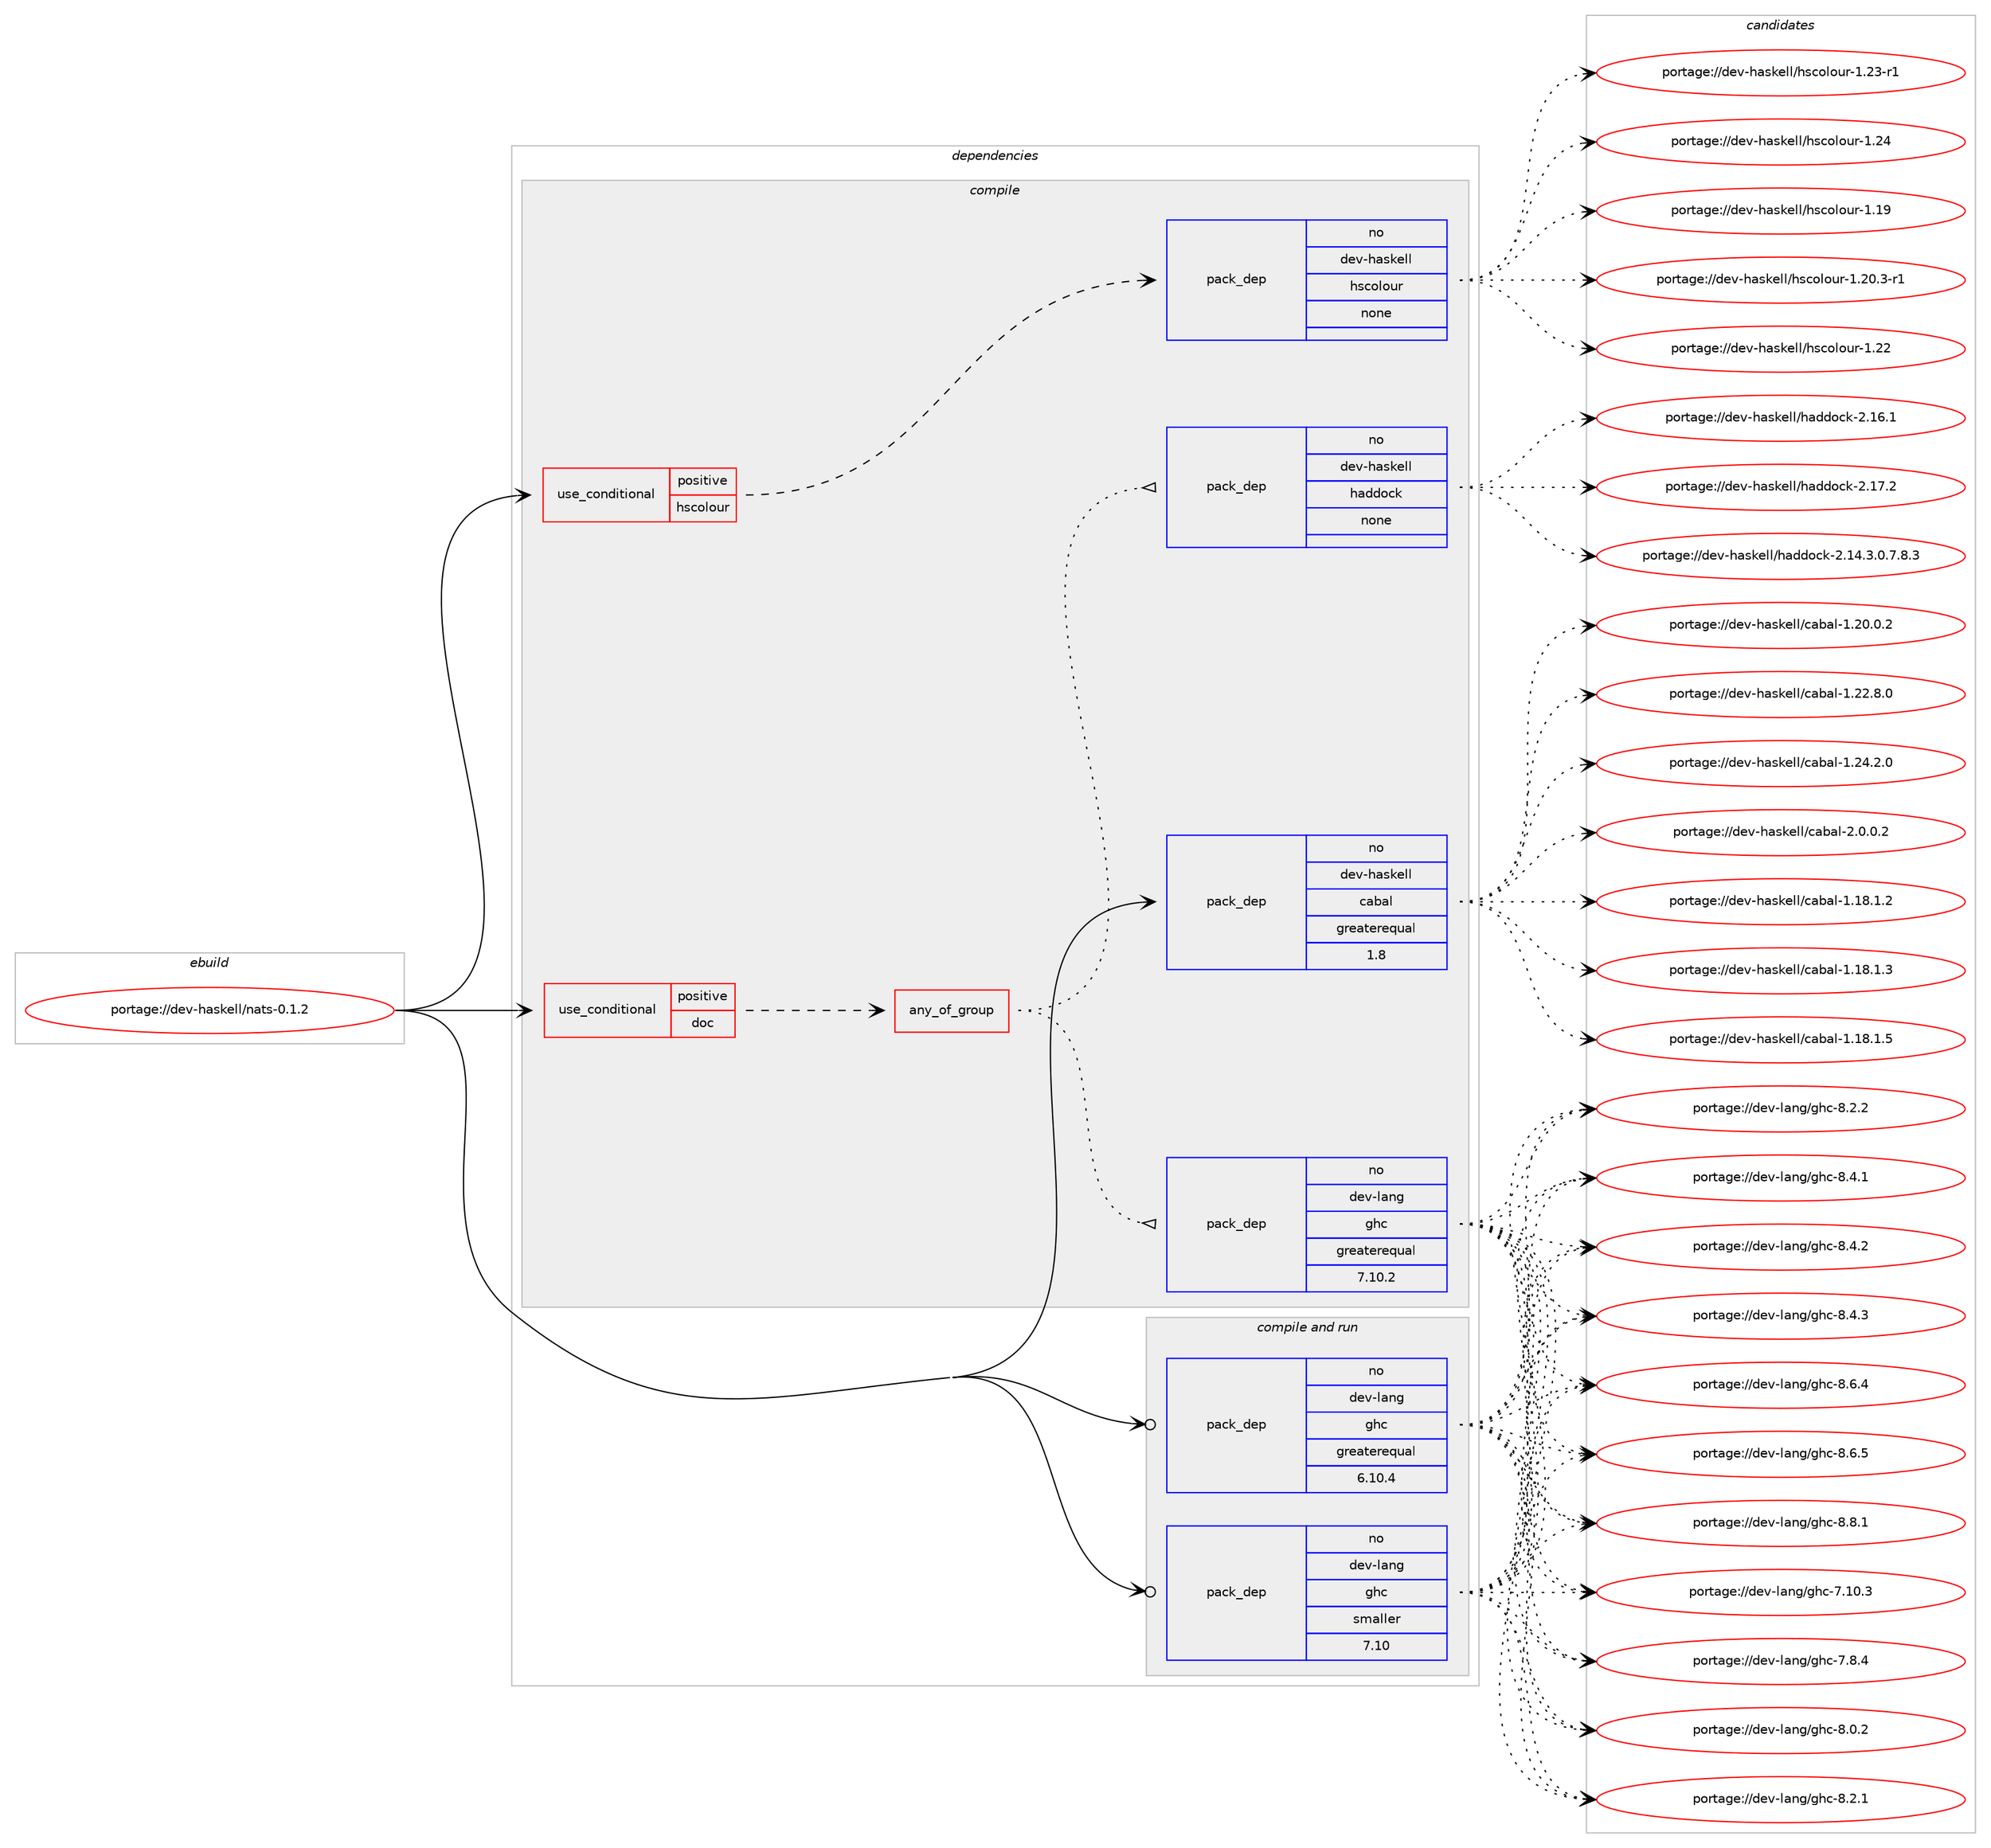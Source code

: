 digraph prolog {

# *************
# Graph options
# *************

newrank=true;
concentrate=true;
compound=true;
graph [rankdir=LR,fontname=Helvetica,fontsize=10,ranksep=1.5];#, ranksep=2.5, nodesep=0.2];
edge  [arrowhead=vee];
node  [fontname=Helvetica,fontsize=10];

# **********
# The ebuild
# **********

subgraph cluster_leftcol {
color=gray;
rank=same;
label=<<i>ebuild</i>>;
id [label="portage://dev-haskell/nats-0.1.2", color=red, width=4, href="../dev-haskell/nats-0.1.2.svg"];
}

# ****************
# The dependencies
# ****************

subgraph cluster_midcol {
color=gray;
label=<<i>dependencies</i>>;
subgraph cluster_compile {
fillcolor="#eeeeee";
style=filled;
label=<<i>compile</i>>;
subgraph cond16332 {
dependency75301 [label=<<TABLE BORDER="0" CELLBORDER="1" CELLSPACING="0" CELLPADDING="4"><TR><TD ROWSPAN="3" CELLPADDING="10">use_conditional</TD></TR><TR><TD>positive</TD></TR><TR><TD>doc</TD></TR></TABLE>>, shape=none, color=red];
subgraph any2074 {
dependency75302 [label=<<TABLE BORDER="0" CELLBORDER="1" CELLSPACING="0" CELLPADDING="4"><TR><TD CELLPADDING="10">any_of_group</TD></TR></TABLE>>, shape=none, color=red];subgraph pack56838 {
dependency75303 [label=<<TABLE BORDER="0" CELLBORDER="1" CELLSPACING="0" CELLPADDING="4" WIDTH="220"><TR><TD ROWSPAN="6" CELLPADDING="30">pack_dep</TD></TR><TR><TD WIDTH="110">no</TD></TR><TR><TD>dev-haskell</TD></TR><TR><TD>haddock</TD></TR><TR><TD>none</TD></TR><TR><TD></TD></TR></TABLE>>, shape=none, color=blue];
}
dependency75302:e -> dependency75303:w [weight=20,style="dotted",arrowhead="oinv"];
subgraph pack56839 {
dependency75304 [label=<<TABLE BORDER="0" CELLBORDER="1" CELLSPACING="0" CELLPADDING="4" WIDTH="220"><TR><TD ROWSPAN="6" CELLPADDING="30">pack_dep</TD></TR><TR><TD WIDTH="110">no</TD></TR><TR><TD>dev-lang</TD></TR><TR><TD>ghc</TD></TR><TR><TD>greaterequal</TD></TR><TR><TD>7.10.2</TD></TR></TABLE>>, shape=none, color=blue];
}
dependency75302:e -> dependency75304:w [weight=20,style="dotted",arrowhead="oinv"];
}
dependency75301:e -> dependency75302:w [weight=20,style="dashed",arrowhead="vee"];
}
id:e -> dependency75301:w [weight=20,style="solid",arrowhead="vee"];
subgraph cond16333 {
dependency75305 [label=<<TABLE BORDER="0" CELLBORDER="1" CELLSPACING="0" CELLPADDING="4"><TR><TD ROWSPAN="3" CELLPADDING="10">use_conditional</TD></TR><TR><TD>positive</TD></TR><TR><TD>hscolour</TD></TR></TABLE>>, shape=none, color=red];
subgraph pack56840 {
dependency75306 [label=<<TABLE BORDER="0" CELLBORDER="1" CELLSPACING="0" CELLPADDING="4" WIDTH="220"><TR><TD ROWSPAN="6" CELLPADDING="30">pack_dep</TD></TR><TR><TD WIDTH="110">no</TD></TR><TR><TD>dev-haskell</TD></TR><TR><TD>hscolour</TD></TR><TR><TD>none</TD></TR><TR><TD></TD></TR></TABLE>>, shape=none, color=blue];
}
dependency75305:e -> dependency75306:w [weight=20,style="dashed",arrowhead="vee"];
}
id:e -> dependency75305:w [weight=20,style="solid",arrowhead="vee"];
subgraph pack56841 {
dependency75307 [label=<<TABLE BORDER="0" CELLBORDER="1" CELLSPACING="0" CELLPADDING="4" WIDTH="220"><TR><TD ROWSPAN="6" CELLPADDING="30">pack_dep</TD></TR><TR><TD WIDTH="110">no</TD></TR><TR><TD>dev-haskell</TD></TR><TR><TD>cabal</TD></TR><TR><TD>greaterequal</TD></TR><TR><TD>1.8</TD></TR></TABLE>>, shape=none, color=blue];
}
id:e -> dependency75307:w [weight=20,style="solid",arrowhead="vee"];
}
subgraph cluster_compileandrun {
fillcolor="#eeeeee";
style=filled;
label=<<i>compile and run</i>>;
subgraph pack56842 {
dependency75308 [label=<<TABLE BORDER="0" CELLBORDER="1" CELLSPACING="0" CELLPADDING="4" WIDTH="220"><TR><TD ROWSPAN="6" CELLPADDING="30">pack_dep</TD></TR><TR><TD WIDTH="110">no</TD></TR><TR><TD>dev-lang</TD></TR><TR><TD>ghc</TD></TR><TR><TD>greaterequal</TD></TR><TR><TD>6.10.4</TD></TR></TABLE>>, shape=none, color=blue];
}
id:e -> dependency75308:w [weight=20,style="solid",arrowhead="odotvee"];
subgraph pack56843 {
dependency75309 [label=<<TABLE BORDER="0" CELLBORDER="1" CELLSPACING="0" CELLPADDING="4" WIDTH="220"><TR><TD ROWSPAN="6" CELLPADDING="30">pack_dep</TD></TR><TR><TD WIDTH="110">no</TD></TR><TR><TD>dev-lang</TD></TR><TR><TD>ghc</TD></TR><TR><TD>smaller</TD></TR><TR><TD>7.10</TD></TR></TABLE>>, shape=none, color=blue];
}
id:e -> dependency75309:w [weight=20,style="solid",arrowhead="odotvee"];
}
subgraph cluster_run {
fillcolor="#eeeeee";
style=filled;
label=<<i>run</i>>;
}
}

# **************
# The candidates
# **************

subgraph cluster_choices {
rank=same;
color=gray;
label=<<i>candidates</i>>;

subgraph choice56838 {
color=black;
nodesep=1;
choiceportage1001011184510497115107101108108471049710010011199107455046495246514648465546564651 [label="portage://dev-haskell/haddock-2.14.3.0.7.8.3", color=red, width=4,href="../dev-haskell/haddock-2.14.3.0.7.8.3.svg"];
choiceportage100101118451049711510710110810847104971001001119910745504649544649 [label="portage://dev-haskell/haddock-2.16.1", color=red, width=4,href="../dev-haskell/haddock-2.16.1.svg"];
choiceportage100101118451049711510710110810847104971001001119910745504649554650 [label="portage://dev-haskell/haddock-2.17.2", color=red, width=4,href="../dev-haskell/haddock-2.17.2.svg"];
dependency75303:e -> choiceportage1001011184510497115107101108108471049710010011199107455046495246514648465546564651:w [style=dotted,weight="100"];
dependency75303:e -> choiceportage100101118451049711510710110810847104971001001119910745504649544649:w [style=dotted,weight="100"];
dependency75303:e -> choiceportage100101118451049711510710110810847104971001001119910745504649554650:w [style=dotted,weight="100"];
}
subgraph choice56839 {
color=black;
nodesep=1;
choiceportage1001011184510897110103471031049945554649484651 [label="portage://dev-lang/ghc-7.10.3", color=red, width=4,href="../dev-lang/ghc-7.10.3.svg"];
choiceportage10010111845108971101034710310499455546564652 [label="portage://dev-lang/ghc-7.8.4", color=red, width=4,href="../dev-lang/ghc-7.8.4.svg"];
choiceportage10010111845108971101034710310499455646484650 [label="portage://dev-lang/ghc-8.0.2", color=red, width=4,href="../dev-lang/ghc-8.0.2.svg"];
choiceportage10010111845108971101034710310499455646504649 [label="portage://dev-lang/ghc-8.2.1", color=red, width=4,href="../dev-lang/ghc-8.2.1.svg"];
choiceportage10010111845108971101034710310499455646504650 [label="portage://dev-lang/ghc-8.2.2", color=red, width=4,href="../dev-lang/ghc-8.2.2.svg"];
choiceportage10010111845108971101034710310499455646524649 [label="portage://dev-lang/ghc-8.4.1", color=red, width=4,href="../dev-lang/ghc-8.4.1.svg"];
choiceportage10010111845108971101034710310499455646524650 [label="portage://dev-lang/ghc-8.4.2", color=red, width=4,href="../dev-lang/ghc-8.4.2.svg"];
choiceportage10010111845108971101034710310499455646524651 [label="portage://dev-lang/ghc-8.4.3", color=red, width=4,href="../dev-lang/ghc-8.4.3.svg"];
choiceportage10010111845108971101034710310499455646544652 [label="portage://dev-lang/ghc-8.6.4", color=red, width=4,href="../dev-lang/ghc-8.6.4.svg"];
choiceportage10010111845108971101034710310499455646544653 [label="portage://dev-lang/ghc-8.6.5", color=red, width=4,href="../dev-lang/ghc-8.6.5.svg"];
choiceportage10010111845108971101034710310499455646564649 [label="portage://dev-lang/ghc-8.8.1", color=red, width=4,href="../dev-lang/ghc-8.8.1.svg"];
dependency75304:e -> choiceportage1001011184510897110103471031049945554649484651:w [style=dotted,weight="100"];
dependency75304:e -> choiceportage10010111845108971101034710310499455546564652:w [style=dotted,weight="100"];
dependency75304:e -> choiceportage10010111845108971101034710310499455646484650:w [style=dotted,weight="100"];
dependency75304:e -> choiceportage10010111845108971101034710310499455646504649:w [style=dotted,weight="100"];
dependency75304:e -> choiceportage10010111845108971101034710310499455646504650:w [style=dotted,weight="100"];
dependency75304:e -> choiceportage10010111845108971101034710310499455646524649:w [style=dotted,weight="100"];
dependency75304:e -> choiceportage10010111845108971101034710310499455646524650:w [style=dotted,weight="100"];
dependency75304:e -> choiceportage10010111845108971101034710310499455646524651:w [style=dotted,weight="100"];
dependency75304:e -> choiceportage10010111845108971101034710310499455646544652:w [style=dotted,weight="100"];
dependency75304:e -> choiceportage10010111845108971101034710310499455646544653:w [style=dotted,weight="100"];
dependency75304:e -> choiceportage10010111845108971101034710310499455646564649:w [style=dotted,weight="100"];
}
subgraph choice56840 {
color=black;
nodesep=1;
choiceportage100101118451049711510710110810847104115991111081111171144549464957 [label="portage://dev-haskell/hscolour-1.19", color=red, width=4,href="../dev-haskell/hscolour-1.19.svg"];
choiceportage10010111845104971151071011081084710411599111108111117114454946504846514511449 [label="portage://dev-haskell/hscolour-1.20.3-r1", color=red, width=4,href="../dev-haskell/hscolour-1.20.3-r1.svg"];
choiceportage100101118451049711510710110810847104115991111081111171144549465050 [label="portage://dev-haskell/hscolour-1.22", color=red, width=4,href="../dev-haskell/hscolour-1.22.svg"];
choiceportage1001011184510497115107101108108471041159911110811111711445494650514511449 [label="portage://dev-haskell/hscolour-1.23-r1", color=red, width=4,href="../dev-haskell/hscolour-1.23-r1.svg"];
choiceportage100101118451049711510710110810847104115991111081111171144549465052 [label="portage://dev-haskell/hscolour-1.24", color=red, width=4,href="../dev-haskell/hscolour-1.24.svg"];
dependency75306:e -> choiceportage100101118451049711510710110810847104115991111081111171144549464957:w [style=dotted,weight="100"];
dependency75306:e -> choiceportage10010111845104971151071011081084710411599111108111117114454946504846514511449:w [style=dotted,weight="100"];
dependency75306:e -> choiceportage100101118451049711510710110810847104115991111081111171144549465050:w [style=dotted,weight="100"];
dependency75306:e -> choiceportage1001011184510497115107101108108471041159911110811111711445494650514511449:w [style=dotted,weight="100"];
dependency75306:e -> choiceportage100101118451049711510710110810847104115991111081111171144549465052:w [style=dotted,weight="100"];
}
subgraph choice56841 {
color=black;
nodesep=1;
choiceportage10010111845104971151071011081084799979897108454946495646494650 [label="portage://dev-haskell/cabal-1.18.1.2", color=red, width=4,href="../dev-haskell/cabal-1.18.1.2.svg"];
choiceportage10010111845104971151071011081084799979897108454946495646494651 [label="portage://dev-haskell/cabal-1.18.1.3", color=red, width=4,href="../dev-haskell/cabal-1.18.1.3.svg"];
choiceportage10010111845104971151071011081084799979897108454946495646494653 [label="portage://dev-haskell/cabal-1.18.1.5", color=red, width=4,href="../dev-haskell/cabal-1.18.1.5.svg"];
choiceportage10010111845104971151071011081084799979897108454946504846484650 [label="portage://dev-haskell/cabal-1.20.0.2", color=red, width=4,href="../dev-haskell/cabal-1.20.0.2.svg"];
choiceportage10010111845104971151071011081084799979897108454946505046564648 [label="portage://dev-haskell/cabal-1.22.8.0", color=red, width=4,href="../dev-haskell/cabal-1.22.8.0.svg"];
choiceportage10010111845104971151071011081084799979897108454946505246504648 [label="portage://dev-haskell/cabal-1.24.2.0", color=red, width=4,href="../dev-haskell/cabal-1.24.2.0.svg"];
choiceportage100101118451049711510710110810847999798971084550464846484650 [label="portage://dev-haskell/cabal-2.0.0.2", color=red, width=4,href="../dev-haskell/cabal-2.0.0.2.svg"];
dependency75307:e -> choiceportage10010111845104971151071011081084799979897108454946495646494650:w [style=dotted,weight="100"];
dependency75307:e -> choiceportage10010111845104971151071011081084799979897108454946495646494651:w [style=dotted,weight="100"];
dependency75307:e -> choiceportage10010111845104971151071011081084799979897108454946495646494653:w [style=dotted,weight="100"];
dependency75307:e -> choiceportage10010111845104971151071011081084799979897108454946504846484650:w [style=dotted,weight="100"];
dependency75307:e -> choiceportage10010111845104971151071011081084799979897108454946505046564648:w [style=dotted,weight="100"];
dependency75307:e -> choiceportage10010111845104971151071011081084799979897108454946505246504648:w [style=dotted,weight="100"];
dependency75307:e -> choiceportage100101118451049711510710110810847999798971084550464846484650:w [style=dotted,weight="100"];
}
subgraph choice56842 {
color=black;
nodesep=1;
choiceportage1001011184510897110103471031049945554649484651 [label="portage://dev-lang/ghc-7.10.3", color=red, width=4,href="../dev-lang/ghc-7.10.3.svg"];
choiceportage10010111845108971101034710310499455546564652 [label="portage://dev-lang/ghc-7.8.4", color=red, width=4,href="../dev-lang/ghc-7.8.4.svg"];
choiceportage10010111845108971101034710310499455646484650 [label="portage://dev-lang/ghc-8.0.2", color=red, width=4,href="../dev-lang/ghc-8.0.2.svg"];
choiceportage10010111845108971101034710310499455646504649 [label="portage://dev-lang/ghc-8.2.1", color=red, width=4,href="../dev-lang/ghc-8.2.1.svg"];
choiceportage10010111845108971101034710310499455646504650 [label="portage://dev-lang/ghc-8.2.2", color=red, width=4,href="../dev-lang/ghc-8.2.2.svg"];
choiceportage10010111845108971101034710310499455646524649 [label="portage://dev-lang/ghc-8.4.1", color=red, width=4,href="../dev-lang/ghc-8.4.1.svg"];
choiceportage10010111845108971101034710310499455646524650 [label="portage://dev-lang/ghc-8.4.2", color=red, width=4,href="../dev-lang/ghc-8.4.2.svg"];
choiceportage10010111845108971101034710310499455646524651 [label="portage://dev-lang/ghc-8.4.3", color=red, width=4,href="../dev-lang/ghc-8.4.3.svg"];
choiceportage10010111845108971101034710310499455646544652 [label="portage://dev-lang/ghc-8.6.4", color=red, width=4,href="../dev-lang/ghc-8.6.4.svg"];
choiceportage10010111845108971101034710310499455646544653 [label="portage://dev-lang/ghc-8.6.5", color=red, width=4,href="../dev-lang/ghc-8.6.5.svg"];
choiceportage10010111845108971101034710310499455646564649 [label="portage://dev-lang/ghc-8.8.1", color=red, width=4,href="../dev-lang/ghc-8.8.1.svg"];
dependency75308:e -> choiceportage1001011184510897110103471031049945554649484651:w [style=dotted,weight="100"];
dependency75308:e -> choiceportage10010111845108971101034710310499455546564652:w [style=dotted,weight="100"];
dependency75308:e -> choiceportage10010111845108971101034710310499455646484650:w [style=dotted,weight="100"];
dependency75308:e -> choiceportage10010111845108971101034710310499455646504649:w [style=dotted,weight="100"];
dependency75308:e -> choiceportage10010111845108971101034710310499455646504650:w [style=dotted,weight="100"];
dependency75308:e -> choiceportage10010111845108971101034710310499455646524649:w [style=dotted,weight="100"];
dependency75308:e -> choiceportage10010111845108971101034710310499455646524650:w [style=dotted,weight="100"];
dependency75308:e -> choiceportage10010111845108971101034710310499455646524651:w [style=dotted,weight="100"];
dependency75308:e -> choiceportage10010111845108971101034710310499455646544652:w [style=dotted,weight="100"];
dependency75308:e -> choiceportage10010111845108971101034710310499455646544653:w [style=dotted,weight="100"];
dependency75308:e -> choiceportage10010111845108971101034710310499455646564649:w [style=dotted,weight="100"];
}
subgraph choice56843 {
color=black;
nodesep=1;
choiceportage1001011184510897110103471031049945554649484651 [label="portage://dev-lang/ghc-7.10.3", color=red, width=4,href="../dev-lang/ghc-7.10.3.svg"];
choiceportage10010111845108971101034710310499455546564652 [label="portage://dev-lang/ghc-7.8.4", color=red, width=4,href="../dev-lang/ghc-7.8.4.svg"];
choiceportage10010111845108971101034710310499455646484650 [label="portage://dev-lang/ghc-8.0.2", color=red, width=4,href="../dev-lang/ghc-8.0.2.svg"];
choiceportage10010111845108971101034710310499455646504649 [label="portage://dev-lang/ghc-8.2.1", color=red, width=4,href="../dev-lang/ghc-8.2.1.svg"];
choiceportage10010111845108971101034710310499455646504650 [label="portage://dev-lang/ghc-8.2.2", color=red, width=4,href="../dev-lang/ghc-8.2.2.svg"];
choiceportage10010111845108971101034710310499455646524649 [label="portage://dev-lang/ghc-8.4.1", color=red, width=4,href="../dev-lang/ghc-8.4.1.svg"];
choiceportage10010111845108971101034710310499455646524650 [label="portage://dev-lang/ghc-8.4.2", color=red, width=4,href="../dev-lang/ghc-8.4.2.svg"];
choiceportage10010111845108971101034710310499455646524651 [label="portage://dev-lang/ghc-8.4.3", color=red, width=4,href="../dev-lang/ghc-8.4.3.svg"];
choiceportage10010111845108971101034710310499455646544652 [label="portage://dev-lang/ghc-8.6.4", color=red, width=4,href="../dev-lang/ghc-8.6.4.svg"];
choiceportage10010111845108971101034710310499455646544653 [label="portage://dev-lang/ghc-8.6.5", color=red, width=4,href="../dev-lang/ghc-8.6.5.svg"];
choiceportage10010111845108971101034710310499455646564649 [label="portage://dev-lang/ghc-8.8.1", color=red, width=4,href="../dev-lang/ghc-8.8.1.svg"];
dependency75309:e -> choiceportage1001011184510897110103471031049945554649484651:w [style=dotted,weight="100"];
dependency75309:e -> choiceportage10010111845108971101034710310499455546564652:w [style=dotted,weight="100"];
dependency75309:e -> choiceportage10010111845108971101034710310499455646484650:w [style=dotted,weight="100"];
dependency75309:e -> choiceportage10010111845108971101034710310499455646504649:w [style=dotted,weight="100"];
dependency75309:e -> choiceportage10010111845108971101034710310499455646504650:w [style=dotted,weight="100"];
dependency75309:e -> choiceportage10010111845108971101034710310499455646524649:w [style=dotted,weight="100"];
dependency75309:e -> choiceportage10010111845108971101034710310499455646524650:w [style=dotted,weight="100"];
dependency75309:e -> choiceportage10010111845108971101034710310499455646524651:w [style=dotted,weight="100"];
dependency75309:e -> choiceportage10010111845108971101034710310499455646544652:w [style=dotted,weight="100"];
dependency75309:e -> choiceportage10010111845108971101034710310499455646544653:w [style=dotted,weight="100"];
dependency75309:e -> choiceportage10010111845108971101034710310499455646564649:w [style=dotted,weight="100"];
}
}

}

